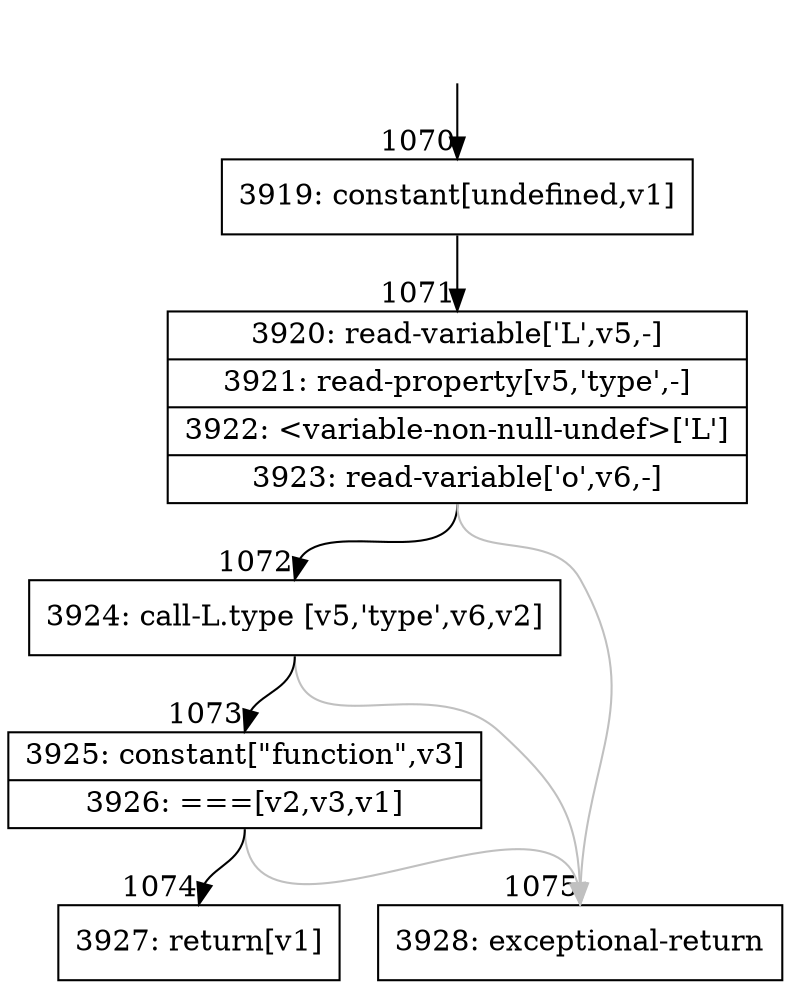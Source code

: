digraph {
rankdir="TD"
BB_entry48[shape=none,label=""];
BB_entry48 -> BB1070 [tailport=s, headport=n, headlabel="    1070"]
BB1070 [shape=record label="{3919: constant[undefined,v1]}" ] 
BB1070 -> BB1071 [tailport=s, headport=n, headlabel="      1071"]
BB1071 [shape=record label="{3920: read-variable['L',v5,-]|3921: read-property[v5,'type',-]|3922: \<variable-non-null-undef\>['L']|3923: read-variable['o',v6,-]}" ] 
BB1071 -> BB1072 [tailport=s, headport=n, headlabel="      1072"]
BB1071 -> BB1075 [tailport=s, headport=n, color=gray, headlabel="      1075"]
BB1072 [shape=record label="{3924: call-L.type [v5,'type',v6,v2]}" ] 
BB1072 -> BB1073 [tailport=s, headport=n, headlabel="      1073"]
BB1072 -> BB1075 [tailport=s, headport=n, color=gray]
BB1073 [shape=record label="{3925: constant[\"function\",v3]|3926: ===[v2,v3,v1]}" ] 
BB1073 -> BB1074 [tailport=s, headport=n, headlabel="      1074"]
BB1073 -> BB1075 [tailport=s, headport=n, color=gray]
BB1074 [shape=record label="{3927: return[v1]}" ] 
BB1075 [shape=record label="{3928: exceptional-return}" ] 
//#$~ 1688
}

